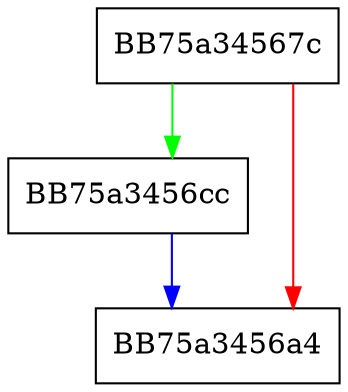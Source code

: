 digraph _Change_array {
  node [shape="box"];
  graph [splines=ortho];
  BB75a34567c -> BB75a3456cc [color="green"];
  BB75a34567c -> BB75a3456a4 [color="red"];
  BB75a3456cc -> BB75a3456a4 [color="blue"];
}